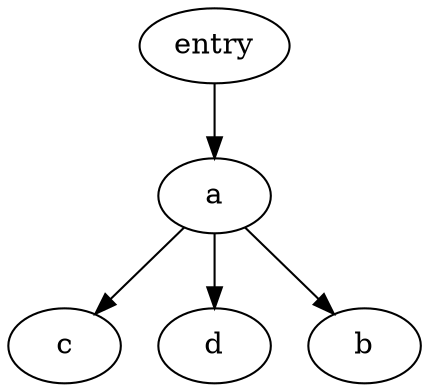 digraph G {
	node0 [label="c"];
	node1 [label="a"];
	node2 [label="d"];
	node3 [label="entry"];
	node4 [label="b"];
	subgraph U {
		edge [dir=none];
	}
	subgraph D {
		node1 -> node0 [];
		node1 -> node4 [];
		node1 -> node2 [];
		node3 -> node1 [];
	}
}

